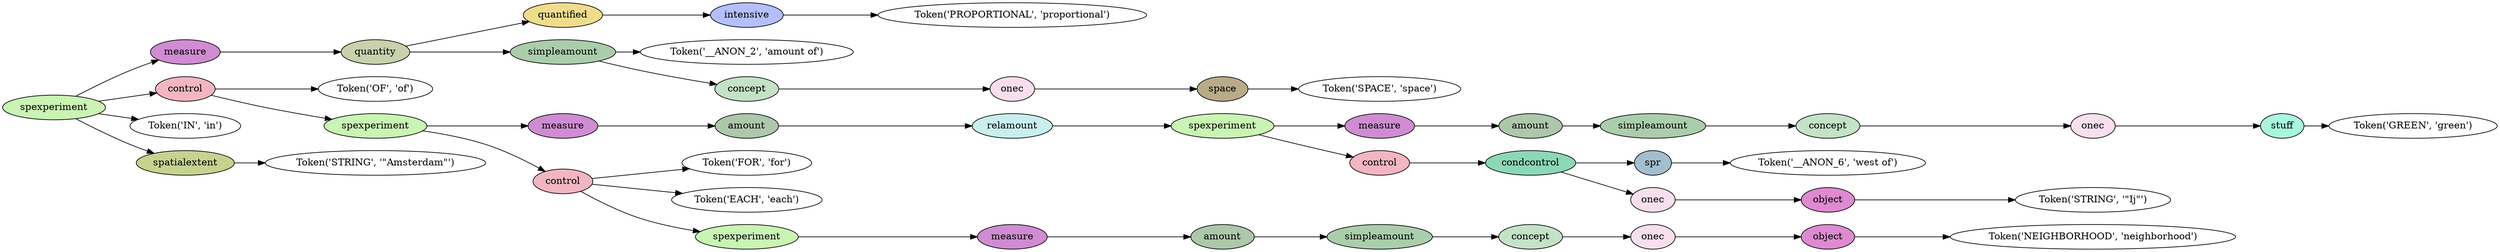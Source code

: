 digraph G {
rankdir=LR;
0 [label="Token('PROPORTIONAL', 'proportional')"];
1 [fillcolor="#b3bfff", label=intensive, style=filled];
1 -> 0;
2 [fillcolor="#efdd8c", label=quantified, style=filled];
2 -> 1;
3 [label="Token('__ANON_2', 'amount of')"];
4 [label="Token('SPACE', 'space')"];
5 [fillcolor="#b9ab87", label=space, style=filled];
5 -> 4;
6 [fillcolor="#f7dfed", label=onec, style=filled];
6 -> 5;
7 [fillcolor="#c3e2c6", label=concept, style=filled];
7 -> 6;
8 [fillcolor="#aaceab", label=simpleamount, style=filled];
8 -> 3;
8 -> 7;
9 [fillcolor="#c8d1ab", label=quantity, style=filled];
9 -> 2;
9 -> 8;
10 [fillcolor="#cf8cd2", label=measure, style=filled];
10 -> 9;
11 [label="Token('OF', 'of')"];
12 [label="Token('GREEN', 'green')"];
13 [fillcolor="#a7f6dd", label=stuff, style=filled];
13 -> 12;
14 [fillcolor="#f7dfed", label=onec, style=filled];
14 -> 13;
15 [fillcolor="#c3e2c6", label=concept, style=filled];
15 -> 14;
16 [fillcolor="#aaceab", label=simpleamount, style=filled];
16 -> 15;
17 [fillcolor="#acc7a9", label=amount, style=filled];
17 -> 16;
18 [fillcolor="#cf8cd2", label=measure, style=filled];
18 -> 17;
19 [label="Token('__ANON_6', 'west of')"];
20 [fillcolor="#a3bfcf", label=spr, style=filled];
20 -> 19;
21 [label="Token('STRING', '\"Ij\"')"];
22 [fillcolor="#de8ad0", label=object, style=filled];
22 -> 21;
23 [fillcolor="#f7dfed", label=onec, style=filled];
23 -> 22;
24 [fillcolor="#8bd8b7", label=condcontrol, style=filled];
24 -> 20;
24 -> 23;
25 [fillcolor="#f2b6c1", label=control, style=filled];
25 -> 24;
26 [fillcolor="#c9f4b4", label=spexperiment, style=filled];
26 -> 18;
26 -> 25;
27 [fillcolor="#c8eeee", label=relamount, style=filled];
27 -> 26;
28 [fillcolor="#acc7a9", label=amount, style=filled];
28 -> 27;
29 [fillcolor="#cf8cd2", label=measure, style=filled];
29 -> 28;
30 [label="Token('FOR', 'for')"];
31 [label="Token('EACH', 'each')"];
32 [label="Token('NEIGHBORHOOD', 'neighborhood')"];
33 [fillcolor="#de8ad0", label=object, style=filled];
33 -> 32;
34 [fillcolor="#f7dfed", label=onec, style=filled];
34 -> 33;
35 [fillcolor="#c3e2c6", label=concept, style=filled];
35 -> 34;
36 [fillcolor="#aaceab", label=simpleamount, style=filled];
36 -> 35;
37 [fillcolor="#acc7a9", label=amount, style=filled];
37 -> 36;
38 [fillcolor="#cf8cd2", label=measure, style=filled];
38 -> 37;
39 [fillcolor="#c9f4b4", label=spexperiment, style=filled];
39 -> 38;
40 [fillcolor="#f2b6c1", label=control, style=filled];
40 -> 30;
40 -> 31;
40 -> 39;
41 [fillcolor="#c9f4b4", label=spexperiment, style=filled];
41 -> 29;
41 -> 40;
42 [fillcolor="#f2b6c1", label=control, style=filled];
42 -> 11;
42 -> 41;
43 [label="Token('IN', 'in')"];
44 [label="Token('STRING', '\"Amsterdam\"')"];
45 [fillcolor="#c6d38f", label=spatialextent, style=filled];
45 -> 44;
46 [fillcolor="#c9f4b4", label=spexperiment, style=filled];
46 -> 10;
46 -> 42;
46 -> 43;
46 -> 45;
}
